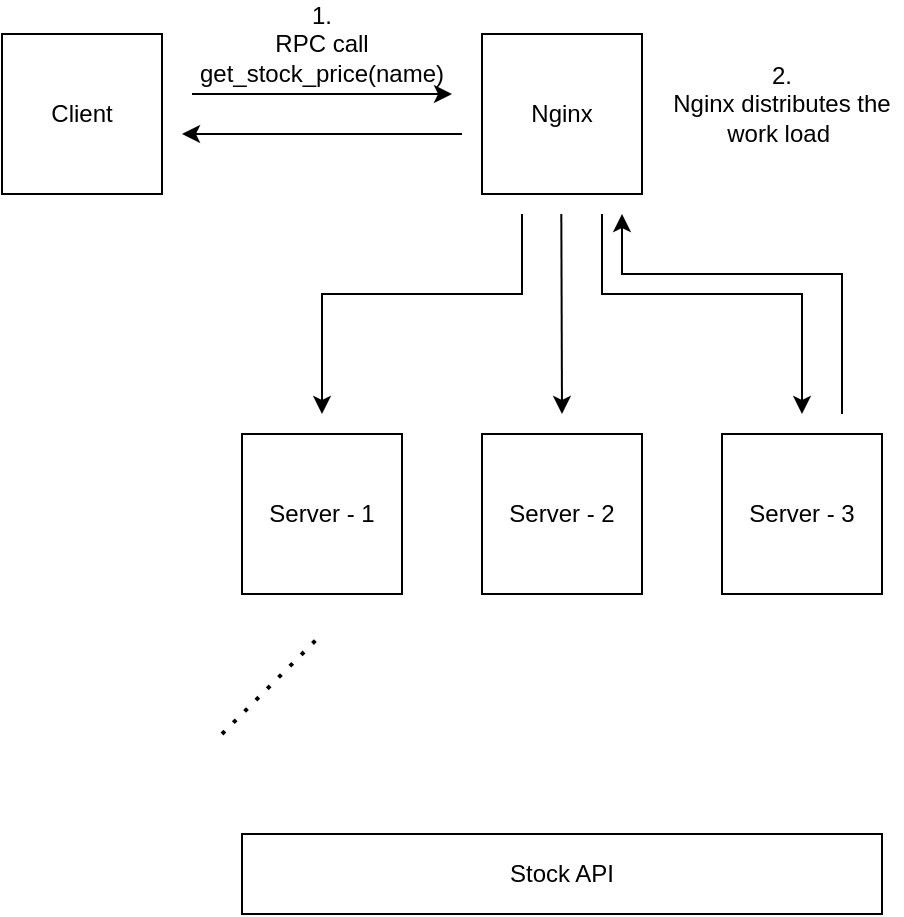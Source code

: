 <mxfile version="22.0.5" type="github">
  <diagram name="Página-1" id="-HR77-gdkcPESgYqS717">
    <mxGraphModel dx="844" dy="544" grid="1" gridSize="10" guides="1" tooltips="1" connect="1" arrows="1" fold="1" page="1" pageScale="1" pageWidth="827" pageHeight="1169" math="0" shadow="0">
      <root>
        <mxCell id="0" />
        <mxCell id="1" parent="0" />
        <mxCell id="cE5bJc2tW3OG8Z3UIg5U-1" value="Server - 1" style="rounded=0;whiteSpace=wrap;html=1;" vertex="1" parent="1">
          <mxGeometry x="240" y="360" width="80" height="80" as="geometry" />
        </mxCell>
        <mxCell id="cE5bJc2tW3OG8Z3UIg5U-2" value="Server - 3" style="rounded=0;whiteSpace=wrap;html=1;" vertex="1" parent="1">
          <mxGeometry x="480" y="360" width="80" height="80" as="geometry" />
        </mxCell>
        <mxCell id="cE5bJc2tW3OG8Z3UIg5U-3" value="Server - 2" style="rounded=0;whiteSpace=wrap;html=1;" vertex="1" parent="1">
          <mxGeometry x="360" y="360" width="80" height="80" as="geometry" />
        </mxCell>
        <mxCell id="cE5bJc2tW3OG8Z3UIg5U-4" value="Nginx" style="rounded=0;whiteSpace=wrap;html=1;" vertex="1" parent="1">
          <mxGeometry x="360" y="160" width="80" height="80" as="geometry" />
        </mxCell>
        <mxCell id="cE5bJc2tW3OG8Z3UIg5U-5" value="Client" style="rounded=0;whiteSpace=wrap;html=1;" vertex="1" parent="1">
          <mxGeometry x="120" y="160" width="80" height="80" as="geometry" />
        </mxCell>
        <mxCell id="cE5bJc2tW3OG8Z3UIg5U-6" value="" style="shape=image;verticalLabelPosition=bottom;labelBackgroundColor=default;verticalAlign=top;aspect=fixed;imageAspect=0;image=https://www.nginx.com/wp-content/uploads/2018/08/NGINX-logo-rgb-large.png;" vertex="1" parent="1">
          <mxGeometry x="377.98" y="160" width="62.02" height="20.83" as="geometry" />
        </mxCell>
        <mxCell id="cE5bJc2tW3OG8Z3UIg5U-8" value="" style="endArrow=classic;html=1;rounded=0;" edge="1" parent="1">
          <mxGeometry width="50" height="50" relative="1" as="geometry">
            <mxPoint x="215" y="190" as="sourcePoint" />
            <mxPoint x="345" y="190" as="targetPoint" />
          </mxGeometry>
        </mxCell>
        <mxCell id="cE5bJc2tW3OG8Z3UIg5U-9" value="" style="endArrow=classic;html=1;rounded=0;" edge="1" parent="1">
          <mxGeometry width="50" height="50" relative="1" as="geometry">
            <mxPoint x="399.66" y="250" as="sourcePoint" />
            <mxPoint x="400" y="350" as="targetPoint" />
          </mxGeometry>
        </mxCell>
        <mxCell id="cE5bJc2tW3OG8Z3UIg5U-10" value="" style="endArrow=classic;html=1;rounded=0;" edge="1" parent="1">
          <mxGeometry width="50" height="50" relative="1" as="geometry">
            <mxPoint x="420" y="250" as="sourcePoint" />
            <mxPoint x="520" y="350" as="targetPoint" />
            <Array as="points">
              <mxPoint x="420" y="290" />
              <mxPoint x="520" y="290" />
            </Array>
          </mxGeometry>
        </mxCell>
        <mxCell id="cE5bJc2tW3OG8Z3UIg5U-11" value="" style="endArrow=classic;html=1;rounded=0;" edge="1" parent="1">
          <mxGeometry width="50" height="50" relative="1" as="geometry">
            <mxPoint x="380" y="250" as="sourcePoint" />
            <mxPoint x="280" y="350" as="targetPoint" />
            <Array as="points">
              <mxPoint x="380" y="290" />
              <mxPoint x="280" y="290" />
              <mxPoint x="280" y="320" />
            </Array>
          </mxGeometry>
        </mxCell>
        <mxCell id="cE5bJc2tW3OG8Z3UIg5U-12" value="" style="endArrow=classic;html=1;rounded=0;" edge="1" parent="1">
          <mxGeometry width="50" height="50" relative="1" as="geometry">
            <mxPoint x="350" y="210" as="sourcePoint" />
            <mxPoint x="210" y="210" as="targetPoint" />
          </mxGeometry>
        </mxCell>
        <mxCell id="cE5bJc2tW3OG8Z3UIg5U-13" value="" style="endArrow=classic;html=1;rounded=0;" edge="1" parent="1">
          <mxGeometry width="50" height="50" relative="1" as="geometry">
            <mxPoint x="540" y="350" as="sourcePoint" />
            <mxPoint x="430" y="250" as="targetPoint" />
            <Array as="points">
              <mxPoint x="540" y="310" />
              <mxPoint x="540" y="280" />
              <mxPoint x="430" y="280" />
            </Array>
          </mxGeometry>
        </mxCell>
        <mxCell id="cE5bJc2tW3OG8Z3UIg5U-14" value="1.&lt;br&gt;RPC call get_stock_price(name)" style="text;html=1;strokeColor=none;fillColor=none;align=center;verticalAlign=middle;whiteSpace=wrap;rounded=0;" vertex="1" parent="1">
          <mxGeometry x="250" y="150" width="60" height="30" as="geometry" />
        </mxCell>
        <mxCell id="cE5bJc2tW3OG8Z3UIg5U-15" value="2.&lt;br&gt;Nginx distributes the work load&amp;nbsp;" style="text;html=1;strokeColor=none;fillColor=none;align=center;verticalAlign=middle;whiteSpace=wrap;rounded=0;" vertex="1" parent="1">
          <mxGeometry x="450" y="180" width="120" height="30" as="geometry" />
        </mxCell>
        <mxCell id="cE5bJc2tW3OG8Z3UIg5U-16" value="Stock API" style="rounded=0;whiteSpace=wrap;html=1;" vertex="1" parent="1">
          <mxGeometry x="240" y="560" width="320" height="40" as="geometry" />
        </mxCell>
        <mxCell id="cE5bJc2tW3OG8Z3UIg5U-18" value="" style="endArrow=none;dashed=1;html=1;dashPattern=1 3;strokeWidth=2;rounded=0;" edge="1" parent="1">
          <mxGeometry width="50" height="50" relative="1" as="geometry">
            <mxPoint x="230" y="510" as="sourcePoint" />
            <mxPoint x="280" y="460" as="targetPoint" />
          </mxGeometry>
        </mxCell>
      </root>
    </mxGraphModel>
  </diagram>
</mxfile>
